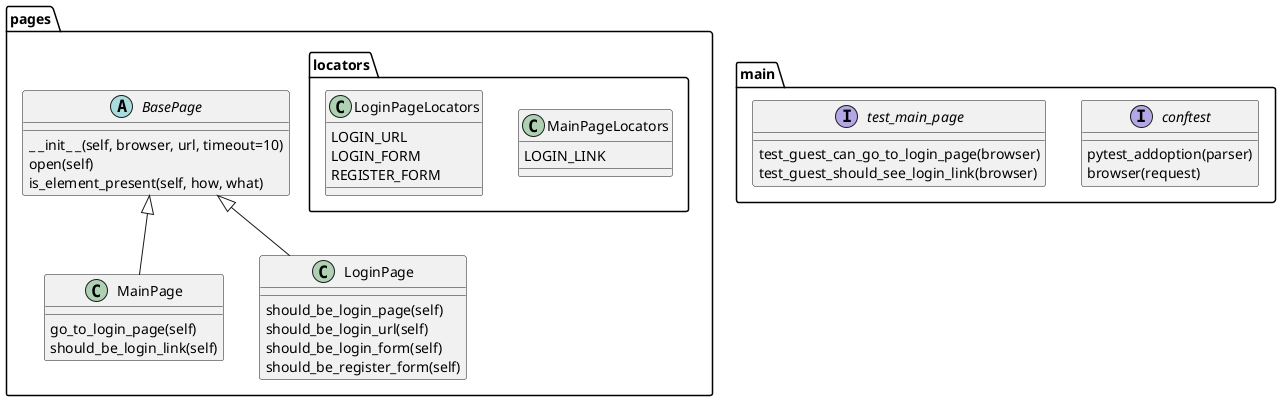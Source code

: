 @startuml
'https://plantuml.com/class-diagram

package pages {

    BasePage <|-- MainPage
    BasePage <|-- LoginPage

    abstract class BasePage {
    _ _init_ _(self, browser, url, timeout=10)
    open(self)
    is_element_present(self, how, what)
    }

    class MainPage {
    go_to_login_page(self)
    should_be_login_link(self)
    }

    class LoginPage {
    should_be_login_page(self)
    should_be_login_url(self)
    should_be_login_form(self)
    should_be_register_form(self)
    }

    package locators {
        class MainPageLocators {
        LOGIN_LINK
        }

        class LoginPageLocators {
        LOGIN_URL
        LOGIN_FORM
        REGISTER_FORM
        }
    }
}

package main {

    interface conftest {
    pytest_addoption(parser)
    browser(request)
    }

    interface test_main_page {
    test_guest_can_go_to_login_page(browser)
    test_guest_should_see_login_link(browser)
    }
}


@enduml